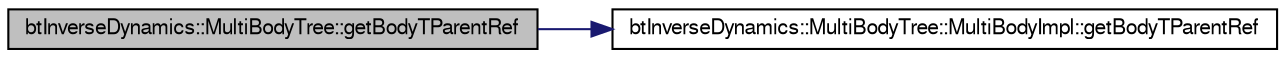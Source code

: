 digraph G
{
  bgcolor="transparent";
  edge [fontname="FreeSans",fontsize=10,labelfontname="FreeSans",labelfontsize=10];
  node [fontname="FreeSans",fontsize=10,shape=record];
  rankdir=LR;
  Node1 [label="btInverseDynamics::MultiBodyTree::getBodyTParentRef",height=0.2,width=0.4,color="black", fillcolor="grey75", style="filled" fontcolor="black"];
  Node1 -> Node2 [color="midnightblue",fontsize=10,style="solid"];
  Node2 [label="btInverseDynamics::MultiBodyTree::MultiBodyImpl::getBodyTParentRef",height=0.2,width=0.4,color="black",URL="$classbt_inverse_dynamics_1_1_multi_body_tree_1_1_multi_body_impl.html#e42c54a737ebba57e2d0e30f4cce7af4"];
}
